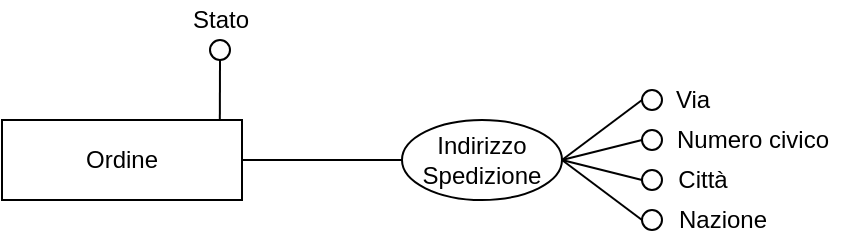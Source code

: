 <mxfile version="16.6.4" type="github">
  <diagram id="9BiGZynKtHY8mz7Qpg7e" name="Page-1">
    <mxGraphModel dx="614" dy="421" grid="1" gridSize="10" guides="1" tooltips="1" connect="1" arrows="1" fold="1" page="1" pageScale="1" pageWidth="1169" pageHeight="827" math="0" shadow="0">
      <root>
        <mxCell id="0" />
        <mxCell id="1" parent="0" />
        <mxCell id="MEw_wxHEMmBjlcB9mvUv-1" value="Ordine" style="rounded=0;whiteSpace=wrap;html=1;strokeWidth=1;perimeterSpacing=0;" vertex="1" parent="1">
          <mxGeometry x="400" y="120" width="120" height="40" as="geometry" />
        </mxCell>
        <mxCell id="MEw_wxHEMmBjlcB9mvUv-2" value="" style="endArrow=none;html=1;rounded=0;fillColor=#000000;entryX=0.166;entryY=0;entryDx=0;entryDy=0;entryPerimeter=0;exitX=0.5;exitY=1;exitDx=0;exitDy=0;" edge="1" parent="1" source="MEw_wxHEMmBjlcB9mvUv-3">
          <mxGeometry width="50" height="50" relative="1" as="geometry">
            <mxPoint x="509" y="100" as="sourcePoint" />
            <mxPoint x="508.92" y="120" as="targetPoint" />
          </mxGeometry>
        </mxCell>
        <mxCell id="MEw_wxHEMmBjlcB9mvUv-3" value="" style="ellipse;whiteSpace=wrap;html=1;aspect=fixed;strokeWidth=1;fillColor=none;" vertex="1" parent="1">
          <mxGeometry x="504" y="80" width="10" height="10" as="geometry" />
        </mxCell>
        <mxCell id="MEw_wxHEMmBjlcB9mvUv-4" value="" style="ellipse;whiteSpace=wrap;html=1;aspect=fixed;strokeWidth=1;fillColor=none;" vertex="1" parent="1">
          <mxGeometry x="720" y="105" width="10" height="10" as="geometry" />
        </mxCell>
        <mxCell id="MEw_wxHEMmBjlcB9mvUv-5" value="Indirizzo&lt;br&gt;Spedizione" style="ellipse;whiteSpace=wrap;html=1;" vertex="1" parent="1">
          <mxGeometry x="600" y="120" width="80" height="40" as="geometry" />
        </mxCell>
        <mxCell id="MEw_wxHEMmBjlcB9mvUv-6" value="" style="ellipse;whiteSpace=wrap;html=1;aspect=fixed;strokeWidth=1;fillColor=none;" vertex="1" parent="1">
          <mxGeometry x="720" y="125" width="10" height="10" as="geometry" />
        </mxCell>
        <mxCell id="MEw_wxHEMmBjlcB9mvUv-7" value="" style="ellipse;whiteSpace=wrap;html=1;aspect=fixed;strokeWidth=1;fillColor=none;" vertex="1" parent="1">
          <mxGeometry x="720" y="165" width="10" height="10" as="geometry" />
        </mxCell>
        <mxCell id="MEw_wxHEMmBjlcB9mvUv-8" value="" style="endArrow=none;html=1;rounded=0;exitX=1;exitY=0.5;exitDx=0;exitDy=0;entryX=0;entryY=0.5;entryDx=0;entryDy=0;" edge="1" parent="1" source="MEw_wxHEMmBjlcB9mvUv-5" target="MEw_wxHEMmBjlcB9mvUv-4">
          <mxGeometry width="50" height="50" relative="1" as="geometry">
            <mxPoint x="690" y="170" as="sourcePoint" />
            <mxPoint x="740" y="120" as="targetPoint" />
          </mxGeometry>
        </mxCell>
        <mxCell id="MEw_wxHEMmBjlcB9mvUv-9" value="" style="endArrow=none;html=1;rounded=0;entryX=0;entryY=0.5;entryDx=0;entryDy=0;" edge="1" parent="1" target="MEw_wxHEMmBjlcB9mvUv-6">
          <mxGeometry width="50" height="50" relative="1" as="geometry">
            <mxPoint x="680" y="140" as="sourcePoint" />
            <mxPoint x="740" y="120" as="targetPoint" />
          </mxGeometry>
        </mxCell>
        <mxCell id="MEw_wxHEMmBjlcB9mvUv-10" value="" style="endArrow=none;html=1;rounded=0;exitX=1;exitY=0.5;exitDx=0;exitDy=0;entryX=0;entryY=0.5;entryDx=0;entryDy=0;" edge="1" parent="1" source="MEw_wxHEMmBjlcB9mvUv-5" target="MEw_wxHEMmBjlcB9mvUv-7">
          <mxGeometry width="50" height="50" relative="1" as="geometry">
            <mxPoint x="690" y="170" as="sourcePoint" />
            <mxPoint x="740" y="120" as="targetPoint" />
          </mxGeometry>
        </mxCell>
        <mxCell id="MEw_wxHEMmBjlcB9mvUv-11" value="Via" style="text;html=1;align=center;verticalAlign=middle;resizable=0;points=[];autosize=1;strokeColor=none;fillColor=none;" vertex="1" parent="1">
          <mxGeometry x="730" y="100" width="30" height="20" as="geometry" />
        </mxCell>
        <mxCell id="MEw_wxHEMmBjlcB9mvUv-12" value="Numero civico" style="text;html=1;align=center;verticalAlign=middle;resizable=0;points=[];autosize=1;strokeColor=none;fillColor=none;" vertex="1" parent="1">
          <mxGeometry x="730" y="120" width="90" height="20" as="geometry" />
        </mxCell>
        <mxCell id="MEw_wxHEMmBjlcB9mvUv-13" value="Città" style="text;html=1;align=center;verticalAlign=middle;resizable=0;points=[];autosize=1;strokeColor=none;fillColor=none;" vertex="1" parent="1">
          <mxGeometry x="730" y="140" width="40" height="20" as="geometry" />
        </mxCell>
        <mxCell id="MEw_wxHEMmBjlcB9mvUv-14" value="" style="ellipse;whiteSpace=wrap;html=1;aspect=fixed;strokeWidth=1;fillColor=none;" vertex="1" parent="1">
          <mxGeometry x="720" y="145" width="10" height="10" as="geometry" />
        </mxCell>
        <mxCell id="MEw_wxHEMmBjlcB9mvUv-15" value="" style="endArrow=none;html=1;rounded=0;exitX=1;exitY=0.5;exitDx=0;exitDy=0;entryX=0;entryY=0.5;entryDx=0;entryDy=0;" edge="1" parent="1" source="MEw_wxHEMmBjlcB9mvUv-5" target="MEw_wxHEMmBjlcB9mvUv-14">
          <mxGeometry width="50" height="50" relative="1" as="geometry">
            <mxPoint x="740" y="160" as="sourcePoint" />
            <mxPoint x="790" y="110" as="targetPoint" />
          </mxGeometry>
        </mxCell>
        <mxCell id="MEw_wxHEMmBjlcB9mvUv-16" value="Nazione" style="text;html=1;align=center;verticalAlign=middle;resizable=0;points=[];autosize=1;strokeColor=none;fillColor=none;" vertex="1" parent="1">
          <mxGeometry x="730" y="160" width="60" height="20" as="geometry" />
        </mxCell>
        <mxCell id="MEw_wxHEMmBjlcB9mvUv-17" value="" style="endArrow=none;html=1;rounded=0;entryX=0;entryY=0.5;entryDx=0;entryDy=0;exitX=1;exitY=0.5;exitDx=0;exitDy=0;" edge="1" parent="1" source="MEw_wxHEMmBjlcB9mvUv-1" target="MEw_wxHEMmBjlcB9mvUv-5">
          <mxGeometry width="50" height="50" relative="1" as="geometry">
            <mxPoint x="520" y="130" as="sourcePoint" />
            <mxPoint x="570" y="80" as="targetPoint" />
          </mxGeometry>
        </mxCell>
        <mxCell id="MEw_wxHEMmBjlcB9mvUv-18" value="Stato" style="text;html=1;align=center;verticalAlign=middle;resizable=0;points=[];autosize=1;strokeColor=none;fillColor=none;" vertex="1" parent="1">
          <mxGeometry x="489" y="60" width="40" height="20" as="geometry" />
        </mxCell>
      </root>
    </mxGraphModel>
  </diagram>
</mxfile>
